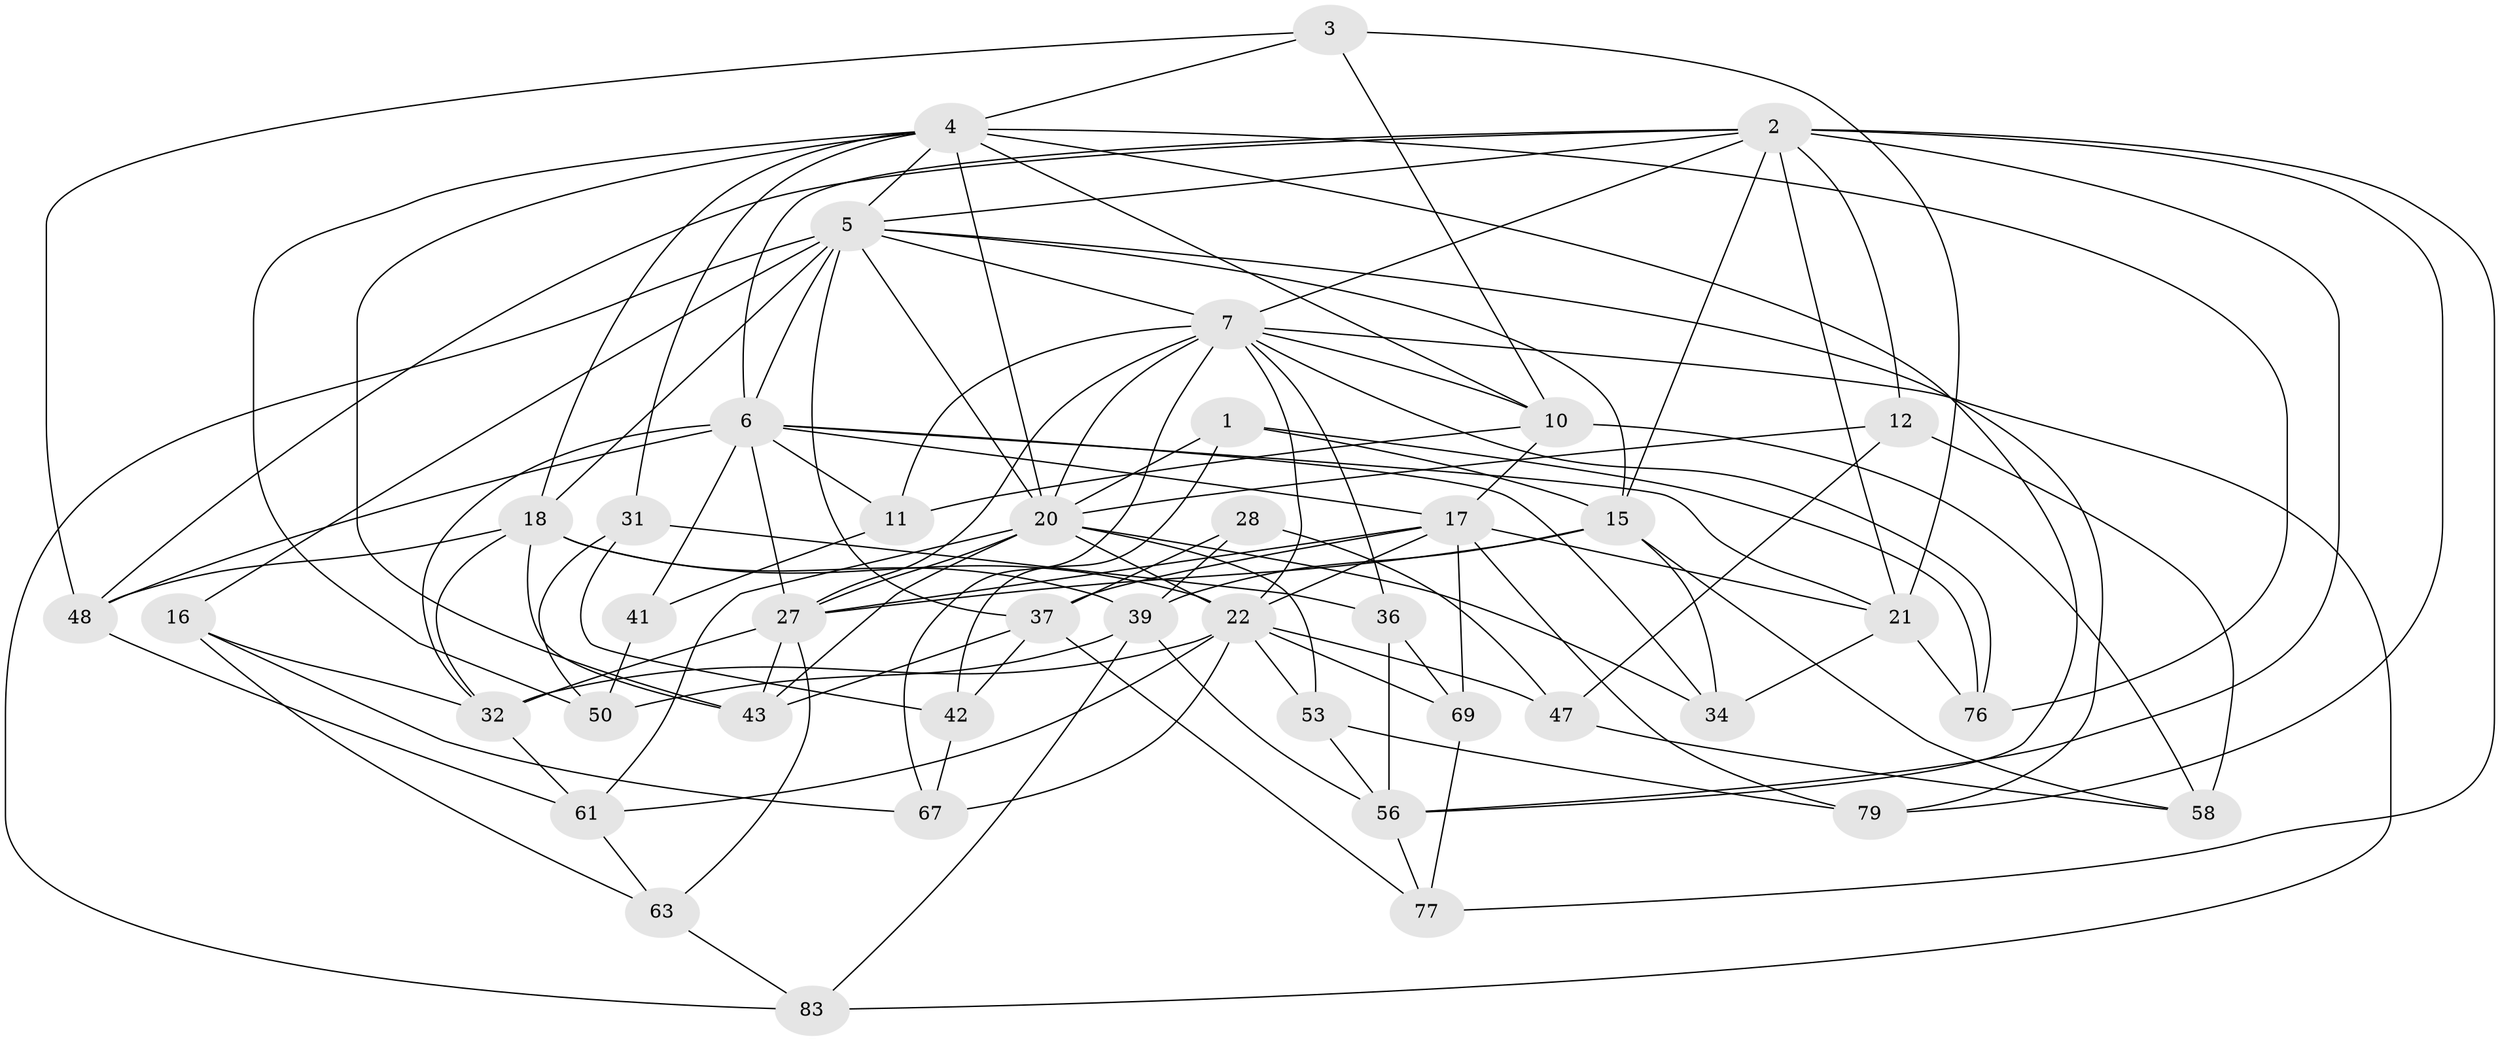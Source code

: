 // original degree distribution, {4: 1.0}
// Generated by graph-tools (version 1.1) at 2025/16/03/09/25 04:16:26]
// undirected, 42 vertices, 120 edges
graph export_dot {
graph [start="1"]
  node [color=gray90,style=filled];
  1;
  2 [super="+40+84"];
  3;
  4 [super="+23"];
  5 [super="+29+9"];
  6 [super="+45+46+8"];
  7 [super="+55+14+25"];
  10 [super="+13"];
  11;
  12;
  15 [super="+70+52"];
  16;
  17 [super="+74"];
  18 [super="+49+19"];
  20 [super="+26+33+38+62"];
  21 [super="+54"];
  22 [super="+80+73+51"];
  27 [super="+60+44"];
  28;
  31;
  32 [super="+72"];
  34;
  36;
  37 [super="+57"];
  39 [super="+65"];
  41;
  42;
  43 [super="+71"];
  47;
  48 [super="+78"];
  50;
  53;
  56 [super="+59"];
  58;
  61 [super="+75"];
  63;
  67;
  69;
  76;
  77;
  79;
  83;
  1 -- 76;
  1 -- 42;
  1 -- 20;
  1 -- 15;
  2 -- 79;
  2 -- 12;
  2 -- 21;
  2 -- 77;
  2 -- 15;
  2 -- 56;
  2 -- 6;
  2 -- 7;
  2 -- 5;
  2 -- 48;
  3 -- 48;
  3 -- 21;
  3 -- 4;
  3 -- 10;
  4 -- 18;
  4 -- 10;
  4 -- 43;
  4 -- 76;
  4 -- 50;
  4 -- 31;
  4 -- 20;
  4 -- 56;
  4 -- 5;
  5 -- 16;
  5 -- 20;
  5 -- 79;
  5 -- 37;
  5 -- 15;
  5 -- 7;
  5 -- 18;
  5 -- 83;
  5 -- 6 [weight=2];
  6 -- 32;
  6 -- 17;
  6 -- 21;
  6 -- 48;
  6 -- 34;
  6 -- 11;
  6 -- 41 [weight=2];
  6 -- 27;
  7 -- 67;
  7 -- 36;
  7 -- 76;
  7 -- 22;
  7 -- 20 [weight=2];
  7 -- 10;
  7 -- 11;
  7 -- 83;
  7 -- 27;
  10 -- 11;
  10 -- 17;
  10 -- 58;
  11 -- 41;
  12 -- 47;
  12 -- 58;
  12 -- 20;
  15 -- 27;
  15 -- 58;
  15 -- 34;
  15 -- 39 [weight=2];
  16 -- 63;
  16 -- 67;
  16 -- 32;
  17 -- 79;
  17 -- 69;
  17 -- 22;
  17 -- 37;
  17 -- 21;
  17 -- 27;
  18 -- 48;
  18 -- 43 [weight=2];
  18 -- 22;
  18 -- 32;
  18 -- 39;
  20 -- 53;
  20 -- 61;
  20 -- 34;
  20 -- 22;
  20 -- 43;
  20 -- 27;
  21 -- 34;
  21 -- 76;
  22 -- 32;
  22 -- 67;
  22 -- 53;
  22 -- 61;
  22 -- 69;
  22 -- 47;
  27 -- 43;
  27 -- 63;
  27 -- 32;
  28 -- 47;
  28 -- 37;
  28 -- 39 [weight=2];
  31 -- 42;
  31 -- 36;
  31 -- 50;
  32 -- 61;
  36 -- 69;
  36 -- 56;
  37 -- 42;
  37 -- 77;
  37 -- 43;
  39 -- 83;
  39 -- 56;
  39 -- 50;
  41 -- 50;
  42 -- 67;
  47 -- 58;
  48 -- 61 [weight=2];
  53 -- 56;
  53 -- 79;
  56 -- 77;
  61 -- 63;
  63 -- 83;
  69 -- 77;
}
